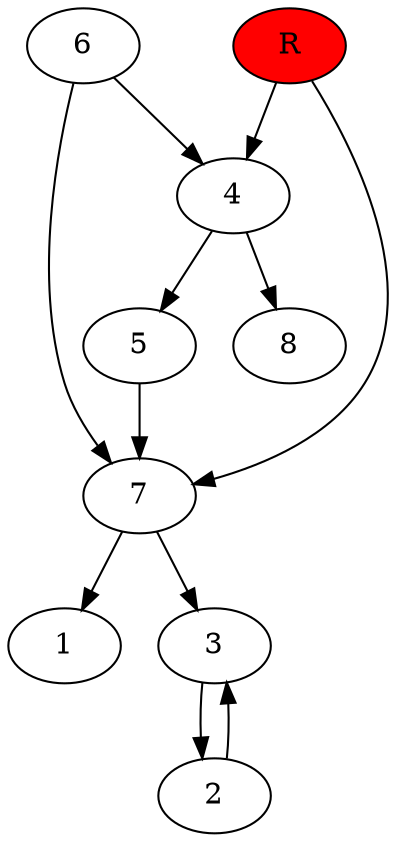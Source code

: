 digraph prb35785 {
	1
	2
	3
	4
	5
	6
	7
	8
	R [fillcolor="#ff0000" style=filled]
	2 -> 3
	3 -> 2
	4 -> 5
	4 -> 8
	5 -> 7
	6 -> 4
	6 -> 7
	7 -> 1
	7 -> 3
	R -> 4
	R -> 7
}
